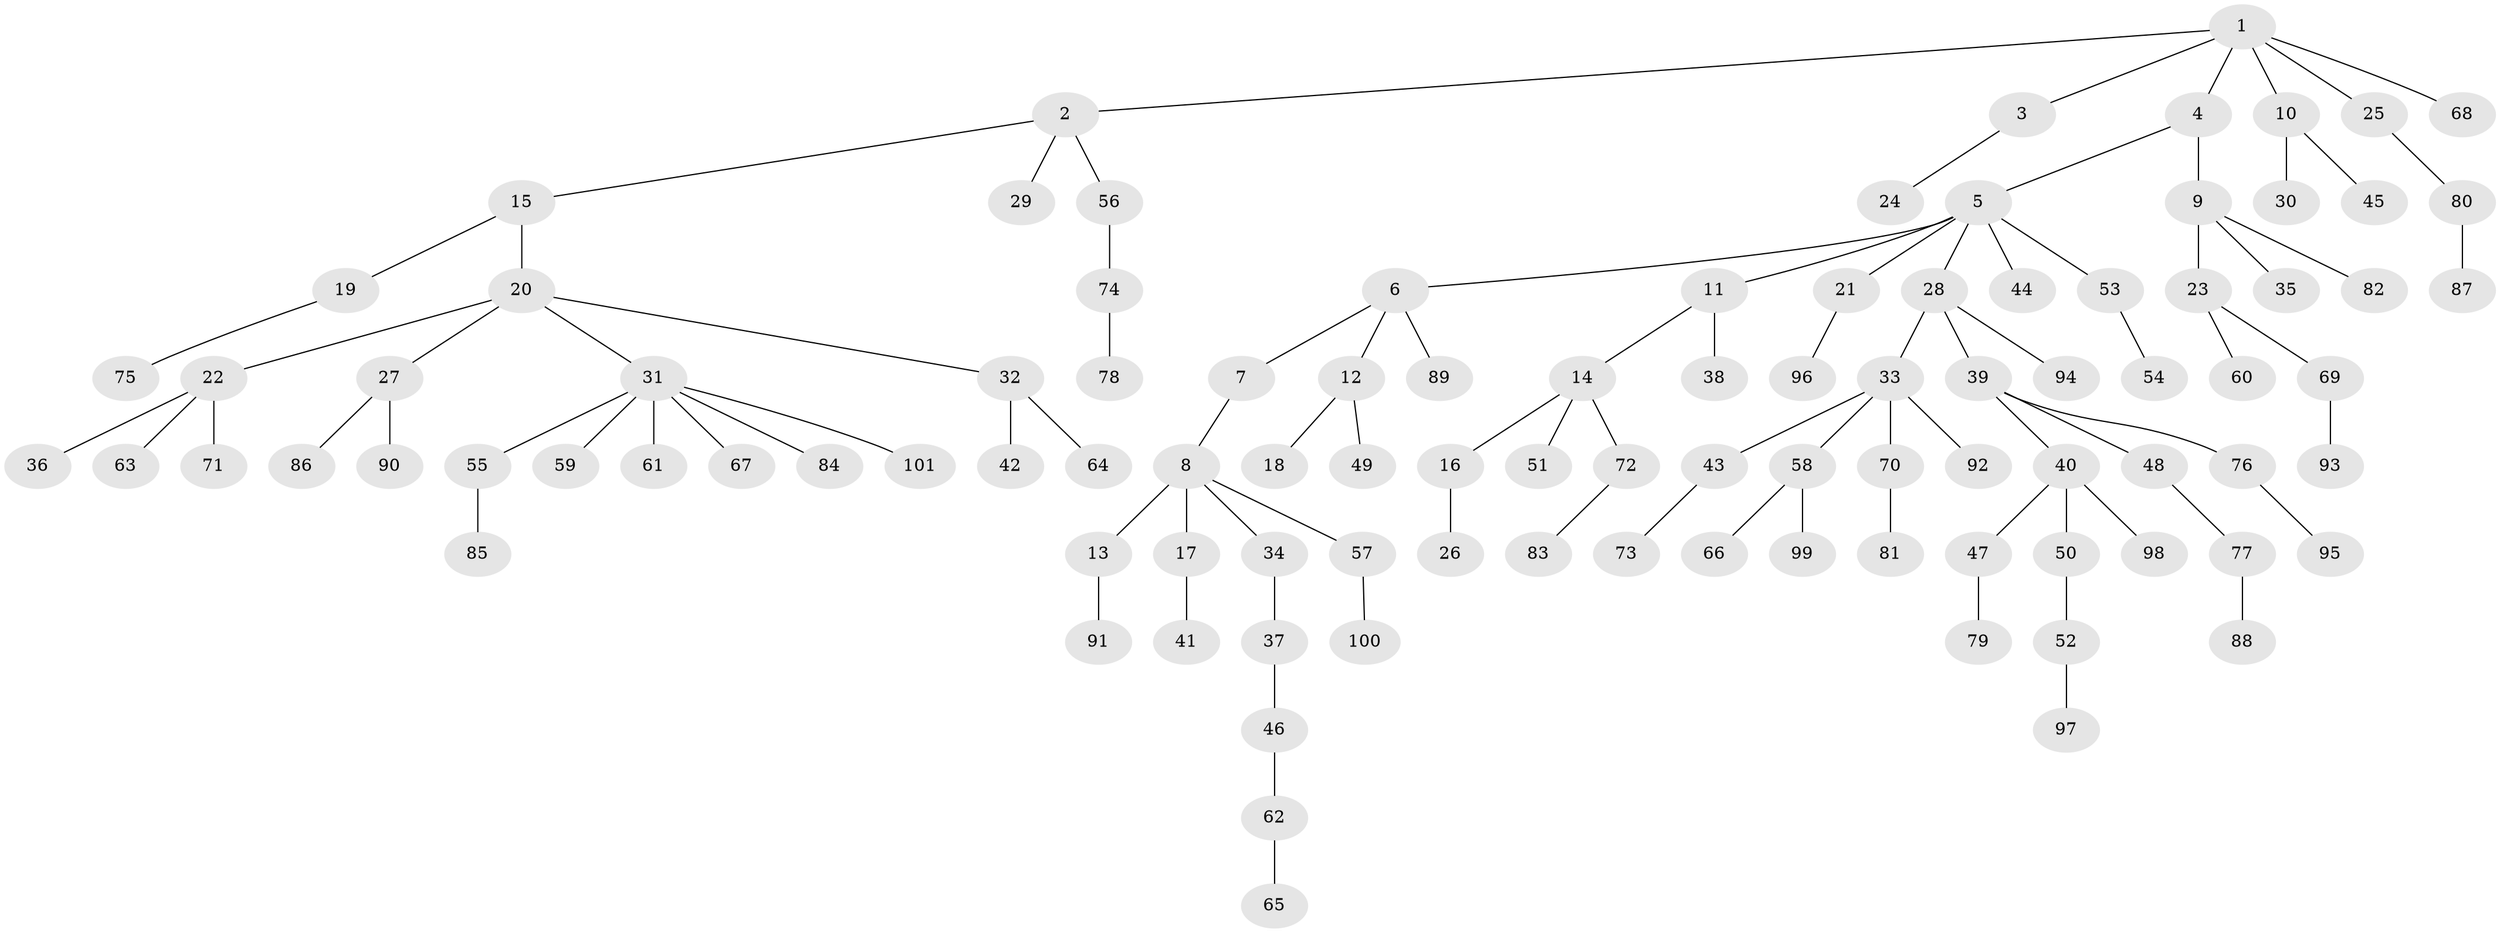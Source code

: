 // coarse degree distribution, {7: 0.029411764705882353, 5: 0.07352941176470588, 1: 0.6323529411764706, 9: 0.014705882352941176, 2: 0.17647058823529413, 6: 0.014705882352941176, 3: 0.04411764705882353, 4: 0.014705882352941176}
// Generated by graph-tools (version 1.1) at 2025/42/03/06/25 10:42:04]
// undirected, 101 vertices, 100 edges
graph export_dot {
graph [start="1"]
  node [color=gray90,style=filled];
  1;
  2;
  3;
  4;
  5;
  6;
  7;
  8;
  9;
  10;
  11;
  12;
  13;
  14;
  15;
  16;
  17;
  18;
  19;
  20;
  21;
  22;
  23;
  24;
  25;
  26;
  27;
  28;
  29;
  30;
  31;
  32;
  33;
  34;
  35;
  36;
  37;
  38;
  39;
  40;
  41;
  42;
  43;
  44;
  45;
  46;
  47;
  48;
  49;
  50;
  51;
  52;
  53;
  54;
  55;
  56;
  57;
  58;
  59;
  60;
  61;
  62;
  63;
  64;
  65;
  66;
  67;
  68;
  69;
  70;
  71;
  72;
  73;
  74;
  75;
  76;
  77;
  78;
  79;
  80;
  81;
  82;
  83;
  84;
  85;
  86;
  87;
  88;
  89;
  90;
  91;
  92;
  93;
  94;
  95;
  96;
  97;
  98;
  99;
  100;
  101;
  1 -- 2;
  1 -- 3;
  1 -- 4;
  1 -- 10;
  1 -- 25;
  1 -- 68;
  2 -- 15;
  2 -- 29;
  2 -- 56;
  3 -- 24;
  4 -- 5;
  4 -- 9;
  5 -- 6;
  5 -- 11;
  5 -- 21;
  5 -- 28;
  5 -- 44;
  5 -- 53;
  6 -- 7;
  6 -- 12;
  6 -- 89;
  7 -- 8;
  8 -- 13;
  8 -- 17;
  8 -- 34;
  8 -- 57;
  9 -- 23;
  9 -- 35;
  9 -- 82;
  10 -- 30;
  10 -- 45;
  11 -- 14;
  11 -- 38;
  12 -- 18;
  12 -- 49;
  13 -- 91;
  14 -- 16;
  14 -- 51;
  14 -- 72;
  15 -- 19;
  15 -- 20;
  16 -- 26;
  17 -- 41;
  19 -- 75;
  20 -- 22;
  20 -- 27;
  20 -- 31;
  20 -- 32;
  21 -- 96;
  22 -- 36;
  22 -- 63;
  22 -- 71;
  23 -- 60;
  23 -- 69;
  25 -- 80;
  27 -- 86;
  27 -- 90;
  28 -- 33;
  28 -- 39;
  28 -- 94;
  31 -- 55;
  31 -- 59;
  31 -- 61;
  31 -- 67;
  31 -- 84;
  31 -- 101;
  32 -- 42;
  32 -- 64;
  33 -- 43;
  33 -- 58;
  33 -- 70;
  33 -- 92;
  34 -- 37;
  37 -- 46;
  39 -- 40;
  39 -- 48;
  39 -- 76;
  40 -- 47;
  40 -- 50;
  40 -- 98;
  43 -- 73;
  46 -- 62;
  47 -- 79;
  48 -- 77;
  50 -- 52;
  52 -- 97;
  53 -- 54;
  55 -- 85;
  56 -- 74;
  57 -- 100;
  58 -- 66;
  58 -- 99;
  62 -- 65;
  69 -- 93;
  70 -- 81;
  72 -- 83;
  74 -- 78;
  76 -- 95;
  77 -- 88;
  80 -- 87;
}
